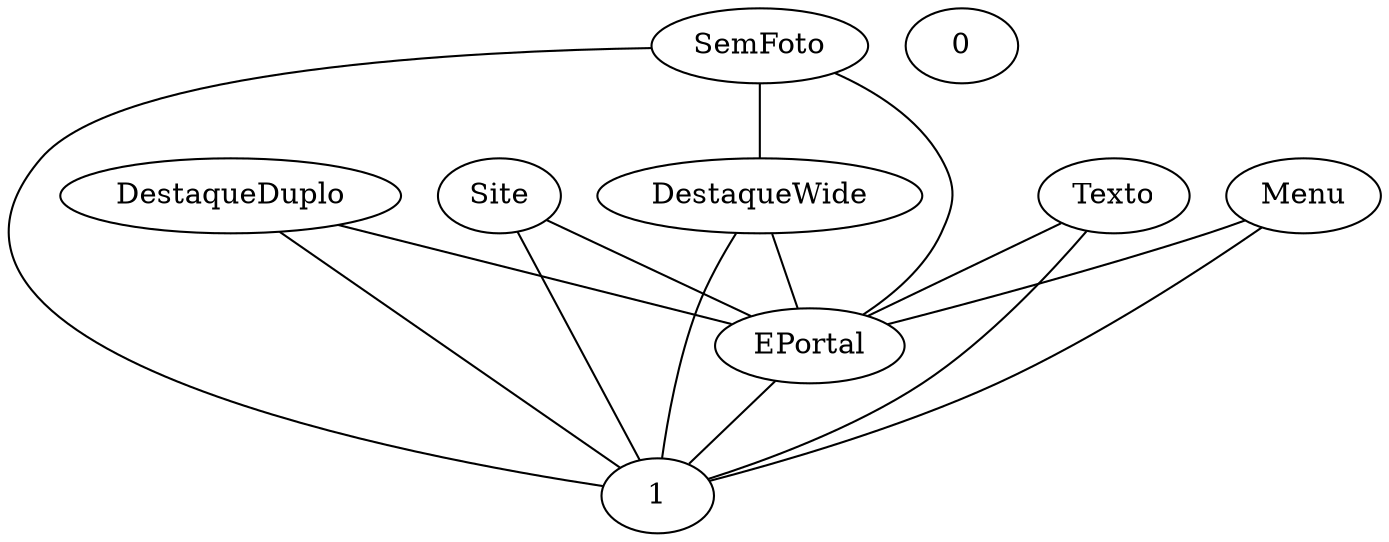 graph G {
  DestaqueDuplo;
  Site;
  DestaqueWide;
  SemFoto;
  Texto;
  Menu;
  EPortal;
  0;
  1;
  SemFoto -- DestaqueWide;
  Site -- EPortal;
  Menu -- EPortal;
  EPortal -- 1;
  DestaqueDuplo -- EPortal;
  Site -- 1;
  DestaqueWide -- EPortal;
  DestaqueWide -- 1;
  SemFoto -- EPortal;
  SemFoto -- 1;
  Texto -- EPortal;
  Texto -- 1;
  Menu -- 1;
  DestaqueDuplo -- 1;
}
